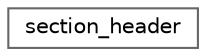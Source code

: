 digraph "Graphical Class Hierarchy"
{
 // LATEX_PDF_SIZE
  bgcolor="transparent";
  edge [fontname=Helvetica,fontsize=10,labelfontname=Helvetica,labelfontsize=10];
  node [fontname=Helvetica,fontsize=10,shape=box,height=0.2,width=0.4];
  rankdir="LR";
  Node0 [id="Node000000",label="section_header",height=0.2,width=0.4,color="grey40", fillcolor="white", style="filled",URL="$struct_c_o_f_f_i_1_1section__header.html",tooltip="PE section header."];
}
